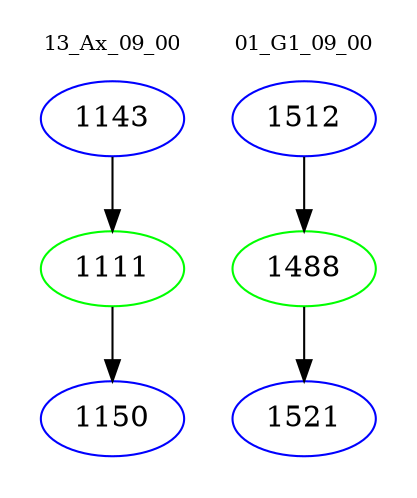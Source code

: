 digraph{
subgraph cluster_0 {
color = white
label = "13_Ax_09_00";
fontsize=10;
T0_1143 [label="1143", color="blue"]
T0_1143 -> T0_1111 [color="black"]
T0_1111 [label="1111", color="green"]
T0_1111 -> T0_1150 [color="black"]
T0_1150 [label="1150", color="blue"]
}
subgraph cluster_1 {
color = white
label = "01_G1_09_00";
fontsize=10;
T1_1512 [label="1512", color="blue"]
T1_1512 -> T1_1488 [color="black"]
T1_1488 [label="1488", color="green"]
T1_1488 -> T1_1521 [color="black"]
T1_1521 [label="1521", color="blue"]
}
}
